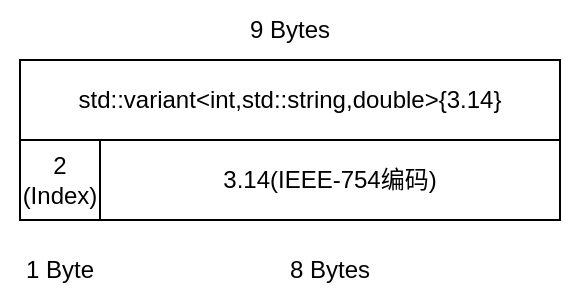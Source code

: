 <mxfile>
    <diagram id="O7yQctMvagBGV_ycwG3O" name="第 1 页">
        <mxGraphModel dx="498" dy="745" grid="1" gridSize="10" guides="1" tooltips="1" connect="1" arrows="1" fold="1" page="1" pageScale="1" pageWidth="1169" pageHeight="1654" math="0" shadow="0">
            <root>
                <mxCell id="0"/>
                <mxCell id="1" parent="0"/>
                <mxCell id="2" value="std::variant&amp;lt;int,std::string,double&amp;gt;{3.14}" style="rounded=0;whiteSpace=wrap;html=1;fillColor=none;" vertex="1" parent="1">
                    <mxGeometry x="610" y="360" width="270" height="40" as="geometry"/>
                </mxCell>
                <mxCell id="3" value="9 Bytes" style="text;html=1;strokeColor=none;fillColor=none;align=center;verticalAlign=middle;whiteSpace=wrap;rounded=0;" vertex="1" parent="1">
                    <mxGeometry x="715" y="330" width="60" height="30" as="geometry"/>
                </mxCell>
                <mxCell id="4" value="3.14(IEEE-754编码)" style="rounded=0;whiteSpace=wrap;html=1;fillColor=none;" vertex="1" parent="1">
                    <mxGeometry x="650" y="400" width="230" height="40" as="geometry"/>
                </mxCell>
                <mxCell id="5" value="2&lt;br&gt;(Index)" style="rounded=0;whiteSpace=wrap;html=1;fillColor=none;" vertex="1" parent="1">
                    <mxGeometry x="610" y="400" width="40" height="40" as="geometry"/>
                </mxCell>
                <mxCell id="6" value="8 Bytes" style="text;html=1;strokeColor=none;fillColor=none;align=center;verticalAlign=middle;whiteSpace=wrap;rounded=0;" vertex="1" parent="1">
                    <mxGeometry x="735" y="450" width="60" height="30" as="geometry"/>
                </mxCell>
                <mxCell id="7" value="1 Byte" style="text;html=1;strokeColor=none;fillColor=none;align=center;verticalAlign=middle;whiteSpace=wrap;rounded=0;" vertex="1" parent="1">
                    <mxGeometry x="600" y="450" width="60" height="30" as="geometry"/>
                </mxCell>
            </root>
        </mxGraphModel>
    </diagram>
</mxfile>